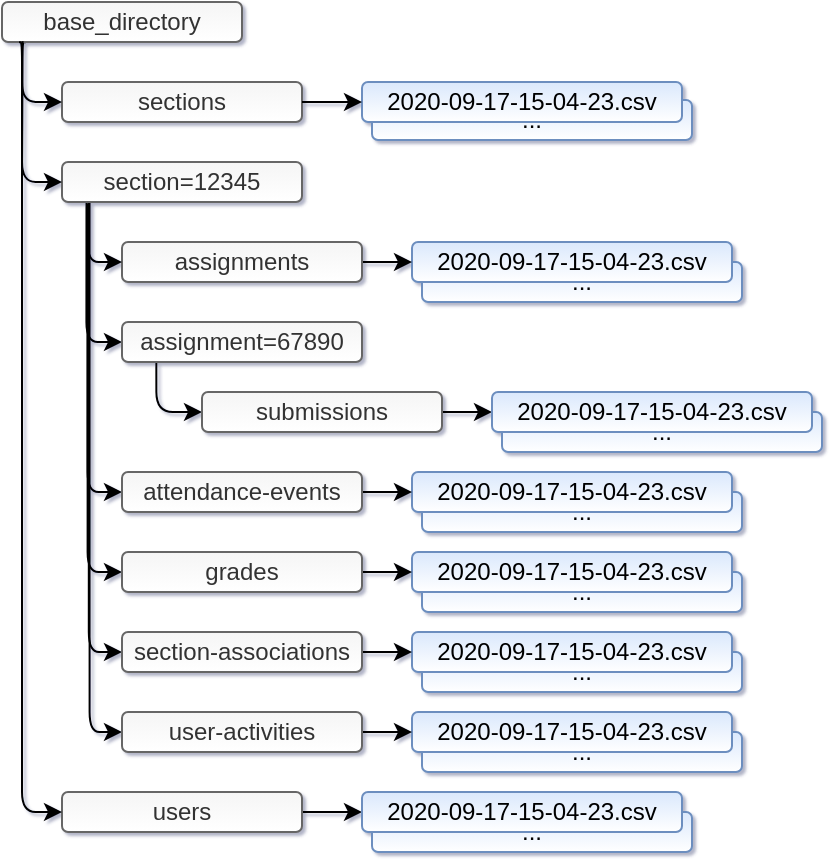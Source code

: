 <mxfile version="13.6.5">
    <diagram id="LRbDEcC-GmyEEOyRBT4f" name="Page-1">
        <mxGraphModel dx="863" dy="458" grid="1" gridSize="10" guides="1" tooltips="1" connect="1" arrows="1" fold="1" page="1" pageScale="1" pageWidth="850" pageHeight="1100" math="0" shadow="1">
            <root>
                <mxCell id="0"/>
                <mxCell id="1" parent="0"/>
                <mxCell id="69" style="edgeStyle=orthogonalEdgeStyle;jumpSize=0;orthogonalLoop=1;jettySize=auto;html=1;exitX=0.102;exitY=1;exitDx=0;exitDy=0;entryX=0;entryY=0.5;entryDx=0;entryDy=0;exitPerimeter=0;" parent="1" source="17" target="33" edge="1">
                    <mxGeometry relative="1" as="geometry">
                        <Array as="points">
                            <mxPoint x="72" y="190"/>
                        </Array>
                    </mxGeometry>
                </mxCell>
                <mxCell id="49" value="..." style="whiteSpace=wrap;html=1;fillColor=#dae8fc;strokeColor=#6c8ebf;gradientColor=#ffffff;rounded=1;" parent="1" vertex="1">
                    <mxGeometry x="215" y="425" width="160" height="20" as="geometry"/>
                </mxCell>
                <mxCell id="46" value="..." style="whiteSpace=wrap;html=1;fillColor=#dae8fc;strokeColor=#6c8ebf;gradientColor=#ffffff;rounded=1;" parent="1" vertex="1">
                    <mxGeometry x="280" y="225" width="160" height="20" as="geometry"/>
                </mxCell>
                <mxCell id="48" value="..." style="whiteSpace=wrap;html=1;fillColor=#dae8fc;strokeColor=#6c8ebf;gradientColor=#ffffff;rounded=1;" parent="1" vertex="1">
                    <mxGeometry x="240" y="385" width="160" height="20" as="geometry"/>
                </mxCell>
                <mxCell id="47" value="..." style="whiteSpace=wrap;html=1;fillColor=#dae8fc;strokeColor=#6c8ebf;gradientColor=#ffffff;rounded=1;" parent="1" vertex="1">
                    <mxGeometry x="240" y="345" width="160" height="20" as="geometry"/>
                </mxCell>
                <mxCell id="45" value="..." style="whiteSpace=wrap;html=1;fillColor=#dae8fc;strokeColor=#6c8ebf;gradientColor=#ffffff;rounded=1;" parent="1" vertex="1">
                    <mxGeometry x="240" y="305" width="160" height="20" as="geometry"/>
                </mxCell>
                <mxCell id="43" value="..." style="whiteSpace=wrap;html=1;fillColor=#dae8fc;strokeColor=#6c8ebf;gradientColor=#ffffff;rounded=1;" parent="1" vertex="1">
                    <mxGeometry x="240" y="265" width="160" height="20" as="geometry"/>
                </mxCell>
                <mxCell id="42" value="..." style="whiteSpace=wrap;html=1;fillColor=#dae8fc;strokeColor=#6c8ebf;gradientColor=#ffffff;rounded=1;" parent="1" vertex="1">
                    <mxGeometry x="240" y="150" width="160" height="20" as="geometry"/>
                </mxCell>
                <mxCell id="14" value="sections" style="whiteSpace=wrap;html=1;fillColor=#f5f5f5;strokeColor=#666666;fontColor=#333333;gradientColor=#ffffff;rounded=1;" parent="1" vertex="1">
                    <mxGeometry x="60" y="60" width="120" height="20" as="geometry"/>
                </mxCell>
                <mxCell id="51" style="edgeStyle=orthogonalEdgeStyle;orthogonalLoop=1;jettySize=auto;html=1;exitX=0.1;exitY=1.007;exitDx=0;exitDy=0;entryX=0;entryY=0.5;entryDx=0;entryDy=0;exitPerimeter=0;" parent="1" source="15" target="14" edge="1">
                    <mxGeometry relative="1" as="geometry">
                        <Array as="points">
                            <mxPoint x="40" y="40"/>
                            <mxPoint x="40" y="70"/>
                        </Array>
                    </mxGeometry>
                </mxCell>
                <mxCell id="15" value="base_directory" style="whiteSpace=wrap;html=1;fillColor=#f5f5f5;strokeColor=#666666;fontColor=#333333;gradientColor=#ffffff;rounded=1;" parent="1" vertex="1">
                    <mxGeometry x="30" y="20" width="120" height="20" as="geometry"/>
                </mxCell>
                <mxCell id="68" style="edgeStyle=orthogonalEdgeStyle;orthogonalLoop=1;jettySize=auto;html=1;exitX=1;exitY=0.5;exitDx=0;exitDy=0;entryX=0;entryY=0.5;entryDx=0;entryDy=0;" parent="1" source="16" target="25" edge="1">
                    <mxGeometry relative="1" as="geometry"/>
                </mxCell>
                <mxCell id="16" value="users" style="whiteSpace=wrap;html=1;fillColor=#f5f5f5;strokeColor=#666666;fontColor=#333333;gradientColor=#ffffff;rounded=1;" parent="1" vertex="1">
                    <mxGeometry x="60" y="415" width="120" height="20" as="geometry"/>
                </mxCell>
                <mxCell id="59" style="edgeStyle=orthogonalEdgeStyle;orthogonalLoop=1;jettySize=auto;html=1;exitX=0.107;exitY=1.036;exitDx=0;exitDy=0;entryX=0;entryY=0.5;entryDx=0;entryDy=0;exitPerimeter=0;" parent="1" source="17" target="31" edge="1">
                    <mxGeometry relative="1" as="geometry">
                        <Array as="points">
                            <mxPoint x="73" y="265"/>
                        </Array>
                    </mxGeometry>
                </mxCell>
                <mxCell id="61" style="edgeStyle=orthogonalEdgeStyle;orthogonalLoop=1;jettySize=auto;html=1;exitX=0.107;exitY=1.036;exitDx=0;exitDy=0;entryX=0;entryY=0.5;entryDx=0;entryDy=0;exitPerimeter=0;" parent="1" source="17" target="35" edge="1">
                    <mxGeometry relative="1" as="geometry">
                        <Array as="points">
                            <mxPoint x="73" y="305"/>
                        </Array>
                    </mxGeometry>
                </mxCell>
                <mxCell id="62" style="edgeStyle=orthogonalEdgeStyle;orthogonalLoop=1;jettySize=auto;html=1;exitX=0.112;exitY=0.98;exitDx=0;exitDy=0;entryX=0;entryY=0.5;entryDx=0;entryDy=0;exitPerimeter=0;jumpSize=0;" parent="1" source="17" target="37" edge="1">
                    <mxGeometry relative="1" as="geometry">
                        <Array as="points">
                            <mxPoint x="73" y="345"/>
                        </Array>
                    </mxGeometry>
                </mxCell>
                <mxCell id="63" style="edgeStyle=elbowEdgeStyle;orthogonalLoop=1;jettySize=auto;html=1;entryX=0;entryY=0.5;entryDx=0;entryDy=0;exitX=0.115;exitY=0.983;exitDx=0;exitDy=0;exitPerimeter=0;elbow=vertical;" parent="1" source="17" target="39" edge="1">
                    <mxGeometry relative="1" as="geometry">
                        <mxPoint x="40" y="40" as="sourcePoint"/>
                        <Array as="points">
                            <mxPoint x="80" y="385"/>
                        </Array>
                    </mxGeometry>
                </mxCell>
                <mxCell id="17" value="section=12345" style="whiteSpace=wrap;html=1;fillColor=#f5f5f5;strokeColor=#666666;fontColor=#333333;gradientColor=#ffffff;rounded=1;" parent="1" vertex="1">
                    <mxGeometry x="60" y="100" width="120" height="20" as="geometry"/>
                </mxCell>
                <mxCell id="19" value="2020-09-17-15-04-23.csv" style="whiteSpace=wrap;html=1;fillColor=#dae8fc;strokeColor=#6c8ebf;gradientColor=#ffffff;rounded=1;" parent="1" vertex="1">
                    <mxGeometry x="235" y="140" width="160" height="20" as="geometry"/>
                </mxCell>
                <mxCell id="25" value="2020-09-17-15-04-23.csv" style="whiteSpace=wrap;html=1;fillColor=#dae8fc;strokeColor=#6c8ebf;gradientColor=#ffffff;rounded=1;" parent="1" vertex="1">
                    <mxGeometry x="210" y="415" width="160" height="20" as="geometry"/>
                </mxCell>
                <mxCell id="56" style="edgeStyle=orthogonalEdgeStyle;orthogonalLoop=1;jettySize=auto;html=1;exitX=1;exitY=0.5;exitDx=0;exitDy=0;entryX=0;entryY=0.5;entryDx=0;entryDy=0;" parent="1" source="26" target="19" edge="1">
                    <mxGeometry relative="1" as="geometry"/>
                </mxCell>
                <mxCell id="26" value="assignments" style="whiteSpace=wrap;html=1;fillColor=#f5f5f5;strokeColor=#666666;fontColor=#333333;gradientColor=#ffffff;rounded=1;" parent="1" vertex="1">
                    <mxGeometry x="90" y="140" width="120" height="20" as="geometry"/>
                </mxCell>
                <mxCell id="30" value="2020-09-17-15-04-23.csv" style="whiteSpace=wrap;html=1;fillColor=#dae8fc;strokeColor=#6c8ebf;gradientColor=#ffffff;rounded=1;" parent="1" vertex="1">
                    <mxGeometry x="235" y="255" width="160" height="20" as="geometry"/>
                </mxCell>
                <mxCell id="57" style="edgeStyle=orthogonalEdgeStyle;orthogonalLoop=1;jettySize=auto;html=1;exitX=1;exitY=0.5;exitDx=0;exitDy=0;entryX=0;entryY=0.5;entryDx=0;entryDy=0;" parent="1" source="31" target="30" edge="1">
                    <mxGeometry relative="1" as="geometry"/>
                </mxCell>
                <mxCell id="31" value="attendance-events" style="whiteSpace=wrap;html=1;fillColor=#f5f5f5;strokeColor=#666666;fontColor=#333333;gradientColor=#ffffff;rounded=1;" parent="1" vertex="1">
                    <mxGeometry x="90" y="255" width="120" height="20" as="geometry"/>
                </mxCell>
                <mxCell id="58" style="edgeStyle=orthogonalEdgeStyle;orthogonalLoop=1;jettySize=auto;html=1;exitX=0.143;exitY=1.121;exitDx=0;exitDy=0;entryX=0;entryY=0.5;entryDx=0;entryDy=0;exitPerimeter=0;" parent="1" target="44" edge="1">
                    <mxGeometry relative="1" as="geometry">
                        <mxPoint x="107.16" y="195.42" as="sourcePoint"/>
                        <Array as="points">
                            <mxPoint x="107" y="225"/>
                        </Array>
                    </mxGeometry>
                </mxCell>
                <mxCell id="33" value="assignment=67890" style="whiteSpace=wrap;html=1;fillColor=#f5f5f5;strokeColor=#666666;fontColor=#333333;gradientColor=#ffffff;rounded=1;" parent="1" vertex="1">
                    <mxGeometry x="90" y="180" width="120" height="20" as="geometry"/>
                </mxCell>
                <mxCell id="34" value="2020-09-17-15-04-23.csv" style="whiteSpace=wrap;html=1;fillColor=#dae8fc;strokeColor=#6c8ebf;gradientColor=#ffffff;rounded=1;" parent="1" vertex="1">
                    <mxGeometry x="235" y="295" width="160" height="20" as="geometry"/>
                </mxCell>
                <mxCell id="65" style="edgeStyle=orthogonalEdgeStyle;orthogonalLoop=1;jettySize=auto;html=1;exitX=1;exitY=0.5;exitDx=0;exitDy=0;entryX=0;entryY=0.5;entryDx=0;entryDy=0;" parent="1" source="35" target="34" edge="1">
                    <mxGeometry relative="1" as="geometry"/>
                </mxCell>
                <mxCell id="35" value="grades" style="whiteSpace=wrap;html=1;fillColor=#f5f5f5;strokeColor=#666666;fontColor=#333333;gradientColor=#ffffff;rounded=1;" parent="1" vertex="1">
                    <mxGeometry x="90" y="295" width="120" height="20" as="geometry"/>
                </mxCell>
                <mxCell id="36" value="2020-09-17-15-04-23.csv" style="whiteSpace=wrap;html=1;fillColor=#dae8fc;strokeColor=#6c8ebf;gradientColor=#ffffff;rounded=1;" parent="1" vertex="1">
                    <mxGeometry x="235" y="335" width="160" height="20" as="geometry"/>
                </mxCell>
                <mxCell id="66" style="edgeStyle=orthogonalEdgeStyle;orthogonalLoop=1;jettySize=auto;html=1;exitX=1;exitY=0.5;exitDx=0;exitDy=0;entryX=0;entryY=0.5;entryDx=0;entryDy=0;" parent="1" source="37" target="36" edge="1">
                    <mxGeometry relative="1" as="geometry"/>
                </mxCell>
                <mxCell id="37" value="section-associations" style="whiteSpace=wrap;html=1;fillColor=#f5f5f5;strokeColor=#666666;fontColor=#333333;gradientColor=#ffffff;rounded=1;" parent="1" vertex="1">
                    <mxGeometry x="90" y="335" width="120" height="20" as="geometry"/>
                </mxCell>
                <mxCell id="38" value="2020-09-17-15-04-23.csv" style="whiteSpace=wrap;html=1;fillColor=#dae8fc;strokeColor=#6c8ebf;gradientColor=#ffffff;rounded=1;" parent="1" vertex="1">
                    <mxGeometry x="235" y="375" width="160" height="20" as="geometry"/>
                </mxCell>
                <mxCell id="67" style="edgeStyle=orthogonalEdgeStyle;orthogonalLoop=1;jettySize=auto;html=1;exitX=1;exitY=0.5;exitDx=0;exitDy=0;" parent="1" source="39" target="38" edge="1">
                    <mxGeometry relative="1" as="geometry"/>
                </mxCell>
                <mxCell id="39" value="user-activities" style="whiteSpace=wrap;html=1;fillColor=#f5f5f5;strokeColor=#666666;fontColor=#333333;gradientColor=#ffffff;rounded=1;" parent="1" vertex="1">
                    <mxGeometry x="90" y="375" width="120" height="20" as="geometry"/>
                </mxCell>
                <mxCell id="41" value="..." style="whiteSpace=wrap;html=1;fillColor=#dae8fc;strokeColor=#6c8ebf;gradientColor=#ffffff;rounded=1;" parent="1" vertex="1">
                    <mxGeometry x="215" y="69" width="160" height="20" as="geometry"/>
                </mxCell>
                <mxCell id="20" value="2020-09-17-15-04-23.csv" style="whiteSpace=wrap;html=1;fillColor=#dae8fc;strokeColor=#6c8ebf;gradientColor=#ffffff;rounded=1;" parent="1" vertex="1">
                    <mxGeometry x="210" y="60" width="160" height="20" as="geometry"/>
                </mxCell>
                <mxCell id="64" style="edgeStyle=orthogonalEdgeStyle;orthogonalLoop=1;jettySize=auto;html=1;exitX=1;exitY=0.5;exitDx=0;exitDy=0;entryX=0;entryY=0.5;entryDx=0;entryDy=0;" parent="1" source="44" target="32" edge="1">
                    <mxGeometry relative="1" as="geometry"/>
                </mxCell>
                <mxCell id="44" value="submissions" style="whiteSpace=wrap;html=1;fillColor=#f5f5f5;strokeColor=#666666;fontColor=#333333;gradientColor=#ffffff;rounded=1;" parent="1" vertex="1">
                    <mxGeometry x="130" y="215" width="120" height="20" as="geometry"/>
                </mxCell>
                <mxCell id="32" value="2020-09-17-15-04-23.csv" style="whiteSpace=wrap;html=1;fillColor=#dae8fc;strokeColor=#6c8ebf;gradientColor=#ffffff;rounded=1;" parent="1" vertex="1">
                    <mxGeometry x="275" y="215" width="160" height="20" as="geometry"/>
                </mxCell>
                <mxCell id="52" style="edgeStyle=orthogonalEdgeStyle;orthogonalLoop=1;jettySize=auto;html=1;exitX=0.086;exitY=0.979;exitDx=0;exitDy=0;entryX=0;entryY=0.5;entryDx=0;entryDy=0;exitPerimeter=0;" parent="1" source="15" target="17" edge="1">
                    <mxGeometry relative="1" as="geometry">
                        <mxPoint x="52" y="50.14" as="sourcePoint"/>
                        <mxPoint x="70" y="80" as="targetPoint"/>
                        <Array as="points">
                            <mxPoint x="40" y="50"/>
                            <mxPoint x="40" y="110"/>
                        </Array>
                    </mxGeometry>
                </mxCell>
                <mxCell id="53" style="edgeStyle=orthogonalEdgeStyle;orthogonalLoop=1;jettySize=auto;html=1;exitX=0.071;exitY=1.007;exitDx=0;exitDy=0;exitPerimeter=0;entryX=0;entryY=0.5;entryDx=0;entryDy=0;" parent="1" source="15" target="16" edge="1">
                    <mxGeometry relative="1" as="geometry">
                        <mxPoint x="50.32" y="49.58" as="sourcePoint"/>
                        <mxPoint x="50" y="350" as="targetPoint"/>
                        <Array as="points">
                            <mxPoint x="40" y="40"/>
                            <mxPoint x="40" y="425"/>
                        </Array>
                    </mxGeometry>
                </mxCell>
                <mxCell id="54" style="edgeStyle=orthogonalEdgeStyle;orthogonalLoop=1;jettySize=auto;html=1;exitX=1;exitY=0.5;exitDx=0;exitDy=0;entryX=0;entryY=0.5;entryDx=0;entryDy=0;" parent="1" source="14" target="20" edge="1">
                    <mxGeometry relative="1" as="geometry">
                        <mxPoint x="60.32" y="59.58" as="sourcePoint"/>
                        <mxPoint x="80" y="130" as="targetPoint"/>
                        <Array as="points">
                            <mxPoint x="200" y="70"/>
                            <mxPoint x="200" y="70"/>
                        </Array>
                    </mxGeometry>
                </mxCell>
                <mxCell id="55" style="edgeStyle=orthogonalEdgeStyle;orthogonalLoop=1;jettySize=auto;html=1;exitX=0.107;exitY=1.121;exitDx=0;exitDy=0;entryX=0;entryY=0.5;entryDx=0;entryDy=0;exitPerimeter=0;" parent="1" source="17" target="26" edge="1">
                    <mxGeometry relative="1" as="geometry">
                        <mxPoint x="190" y="80" as="sourcePoint"/>
                        <mxPoint x="225" y="80" as="targetPoint"/>
                        <Array as="points">
                            <mxPoint x="73" y="150"/>
                        </Array>
                    </mxGeometry>
                </mxCell>
                <mxCell id="71" style="edgeStyle=elbowEdgeStyle;jumpSize=0;orthogonalLoop=1;jettySize=auto;elbow=vertical;html=1;exitX=0.25;exitY=1;exitDx=0;exitDy=0;strokeColor=#000000;" parent="1" source="15" target="15" edge="1">
                    <mxGeometry relative="1" as="geometry"/>
                </mxCell>
            </root>
        </mxGraphModel>
    </diagram>
</mxfile>
